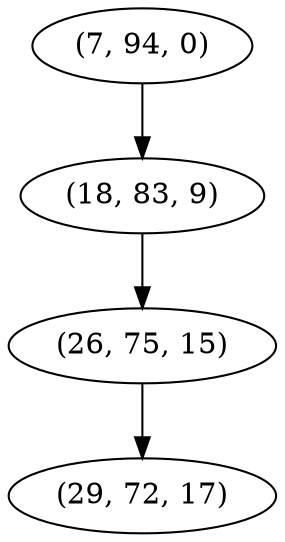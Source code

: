 digraph tree {
    "(7, 94, 0)";
    "(18, 83, 9)";
    "(26, 75, 15)";
    "(29, 72, 17)";
    "(7, 94, 0)" -> "(18, 83, 9)";
    "(18, 83, 9)" -> "(26, 75, 15)";
    "(26, 75, 15)" -> "(29, 72, 17)";
}
